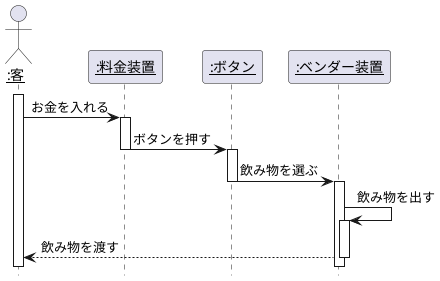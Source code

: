 @startuml 演習6-4-3
hide footbox
actor "<u>:客</u>" as customer
participant "<u>:料金装置</u>" as price
participant "<u>:ボタン</u>" as button
participant "<u>:ベンダー装置</u>" as vendor

activate customer
   customer -> price : お金を入れる
   activate price
      price -> button : ボタンを押す
      deactivate price
      activate button
         button -> vendor : 飲み物を選ぶ
         deactivate button
         activate vendor
            vendor -> vendor : 飲み物を出す
            activate vendor
                vendor --> customer : 飲み物を渡す
         deactivate vendor
      deactivate button
@enduml